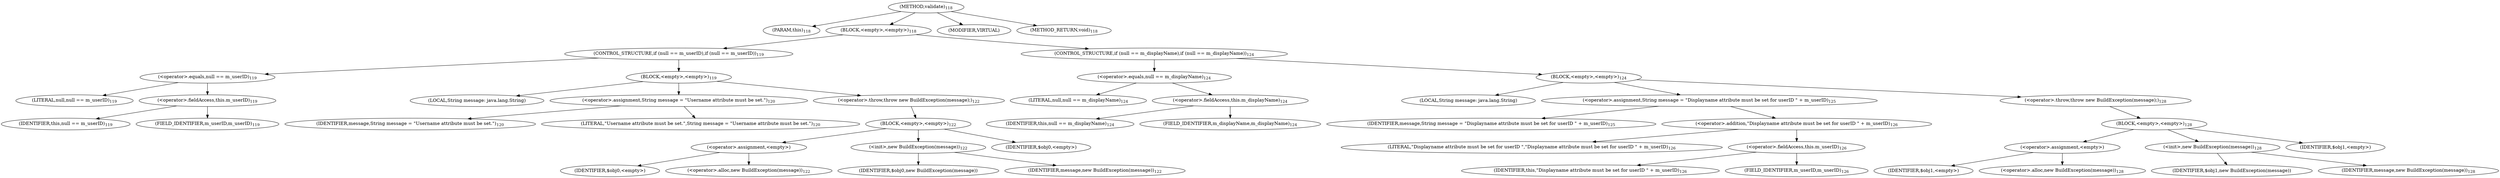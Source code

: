 digraph "validate" {  
"68" [label = <(METHOD,validate)<SUB>118</SUB>> ]
"69" [label = <(PARAM,this)<SUB>118</SUB>> ]
"70" [label = <(BLOCK,&lt;empty&gt;,&lt;empty&gt;)<SUB>118</SUB>> ]
"71" [label = <(CONTROL_STRUCTURE,if (null == m_userID),if (null == m_userID))<SUB>119</SUB>> ]
"72" [label = <(&lt;operator&gt;.equals,null == m_userID)<SUB>119</SUB>> ]
"73" [label = <(LITERAL,null,null == m_userID)<SUB>119</SUB>> ]
"74" [label = <(&lt;operator&gt;.fieldAccess,this.m_userID)<SUB>119</SUB>> ]
"75" [label = <(IDENTIFIER,this,null == m_userID)<SUB>119</SUB>> ]
"76" [label = <(FIELD_IDENTIFIER,m_userID,m_userID)<SUB>119</SUB>> ]
"77" [label = <(BLOCK,&lt;empty&gt;,&lt;empty&gt;)<SUB>119</SUB>> ]
"78" [label = <(LOCAL,String message: java.lang.String)> ]
"79" [label = <(&lt;operator&gt;.assignment,String message = &quot;Username attribute must be set.&quot;)<SUB>120</SUB>> ]
"80" [label = <(IDENTIFIER,message,String message = &quot;Username attribute must be set.&quot;)<SUB>120</SUB>> ]
"81" [label = <(LITERAL,&quot;Username attribute must be set.&quot;,String message = &quot;Username attribute must be set.&quot;)<SUB>120</SUB>> ]
"82" [label = <(&lt;operator&gt;.throw,throw new BuildException(message);)<SUB>122</SUB>> ]
"83" [label = <(BLOCK,&lt;empty&gt;,&lt;empty&gt;)<SUB>122</SUB>> ]
"84" [label = <(&lt;operator&gt;.assignment,&lt;empty&gt;)> ]
"85" [label = <(IDENTIFIER,$obj0,&lt;empty&gt;)> ]
"86" [label = <(&lt;operator&gt;.alloc,new BuildException(message))<SUB>122</SUB>> ]
"87" [label = <(&lt;init&gt;,new BuildException(message))<SUB>122</SUB>> ]
"88" [label = <(IDENTIFIER,$obj0,new BuildException(message))> ]
"89" [label = <(IDENTIFIER,message,new BuildException(message))<SUB>122</SUB>> ]
"90" [label = <(IDENTIFIER,$obj0,&lt;empty&gt;)> ]
"91" [label = <(CONTROL_STRUCTURE,if (null == m_displayName),if (null == m_displayName))<SUB>124</SUB>> ]
"92" [label = <(&lt;operator&gt;.equals,null == m_displayName)<SUB>124</SUB>> ]
"93" [label = <(LITERAL,null,null == m_displayName)<SUB>124</SUB>> ]
"94" [label = <(&lt;operator&gt;.fieldAccess,this.m_displayName)<SUB>124</SUB>> ]
"95" [label = <(IDENTIFIER,this,null == m_displayName)<SUB>124</SUB>> ]
"96" [label = <(FIELD_IDENTIFIER,m_displayName,m_displayName)<SUB>124</SUB>> ]
"97" [label = <(BLOCK,&lt;empty&gt;,&lt;empty&gt;)<SUB>124</SUB>> ]
"98" [label = <(LOCAL,String message: java.lang.String)> ]
"99" [label = <(&lt;operator&gt;.assignment,String message = &quot;Displayname attribute must be set for userID &quot; + m_userID)<SUB>125</SUB>> ]
"100" [label = <(IDENTIFIER,message,String message = &quot;Displayname attribute must be set for userID &quot; + m_userID)<SUB>125</SUB>> ]
"101" [label = <(&lt;operator&gt;.addition,&quot;Displayname attribute must be set for userID &quot; + m_userID)<SUB>126</SUB>> ]
"102" [label = <(LITERAL,&quot;Displayname attribute must be set for userID &quot;,&quot;Displayname attribute must be set for userID &quot; + m_userID)<SUB>126</SUB>> ]
"103" [label = <(&lt;operator&gt;.fieldAccess,this.m_userID)<SUB>126</SUB>> ]
"104" [label = <(IDENTIFIER,this,&quot;Displayname attribute must be set for userID &quot; + m_userID)<SUB>126</SUB>> ]
"105" [label = <(FIELD_IDENTIFIER,m_userID,m_userID)<SUB>126</SUB>> ]
"106" [label = <(&lt;operator&gt;.throw,throw new BuildException(message);)<SUB>128</SUB>> ]
"107" [label = <(BLOCK,&lt;empty&gt;,&lt;empty&gt;)<SUB>128</SUB>> ]
"108" [label = <(&lt;operator&gt;.assignment,&lt;empty&gt;)> ]
"109" [label = <(IDENTIFIER,$obj1,&lt;empty&gt;)> ]
"110" [label = <(&lt;operator&gt;.alloc,new BuildException(message))<SUB>128</SUB>> ]
"111" [label = <(&lt;init&gt;,new BuildException(message))<SUB>128</SUB>> ]
"112" [label = <(IDENTIFIER,$obj1,new BuildException(message))> ]
"113" [label = <(IDENTIFIER,message,new BuildException(message))<SUB>128</SUB>> ]
"114" [label = <(IDENTIFIER,$obj1,&lt;empty&gt;)> ]
"115" [label = <(MODIFIER,VIRTUAL)> ]
"116" [label = <(METHOD_RETURN,void)<SUB>118</SUB>> ]
  "68" -> "69" 
  "68" -> "70" 
  "68" -> "115" 
  "68" -> "116" 
  "70" -> "71" 
  "70" -> "91" 
  "71" -> "72" 
  "71" -> "77" 
  "72" -> "73" 
  "72" -> "74" 
  "74" -> "75" 
  "74" -> "76" 
  "77" -> "78" 
  "77" -> "79" 
  "77" -> "82" 
  "79" -> "80" 
  "79" -> "81" 
  "82" -> "83" 
  "83" -> "84" 
  "83" -> "87" 
  "83" -> "90" 
  "84" -> "85" 
  "84" -> "86" 
  "87" -> "88" 
  "87" -> "89" 
  "91" -> "92" 
  "91" -> "97" 
  "92" -> "93" 
  "92" -> "94" 
  "94" -> "95" 
  "94" -> "96" 
  "97" -> "98" 
  "97" -> "99" 
  "97" -> "106" 
  "99" -> "100" 
  "99" -> "101" 
  "101" -> "102" 
  "101" -> "103" 
  "103" -> "104" 
  "103" -> "105" 
  "106" -> "107" 
  "107" -> "108" 
  "107" -> "111" 
  "107" -> "114" 
  "108" -> "109" 
  "108" -> "110" 
  "111" -> "112" 
  "111" -> "113" 
}
